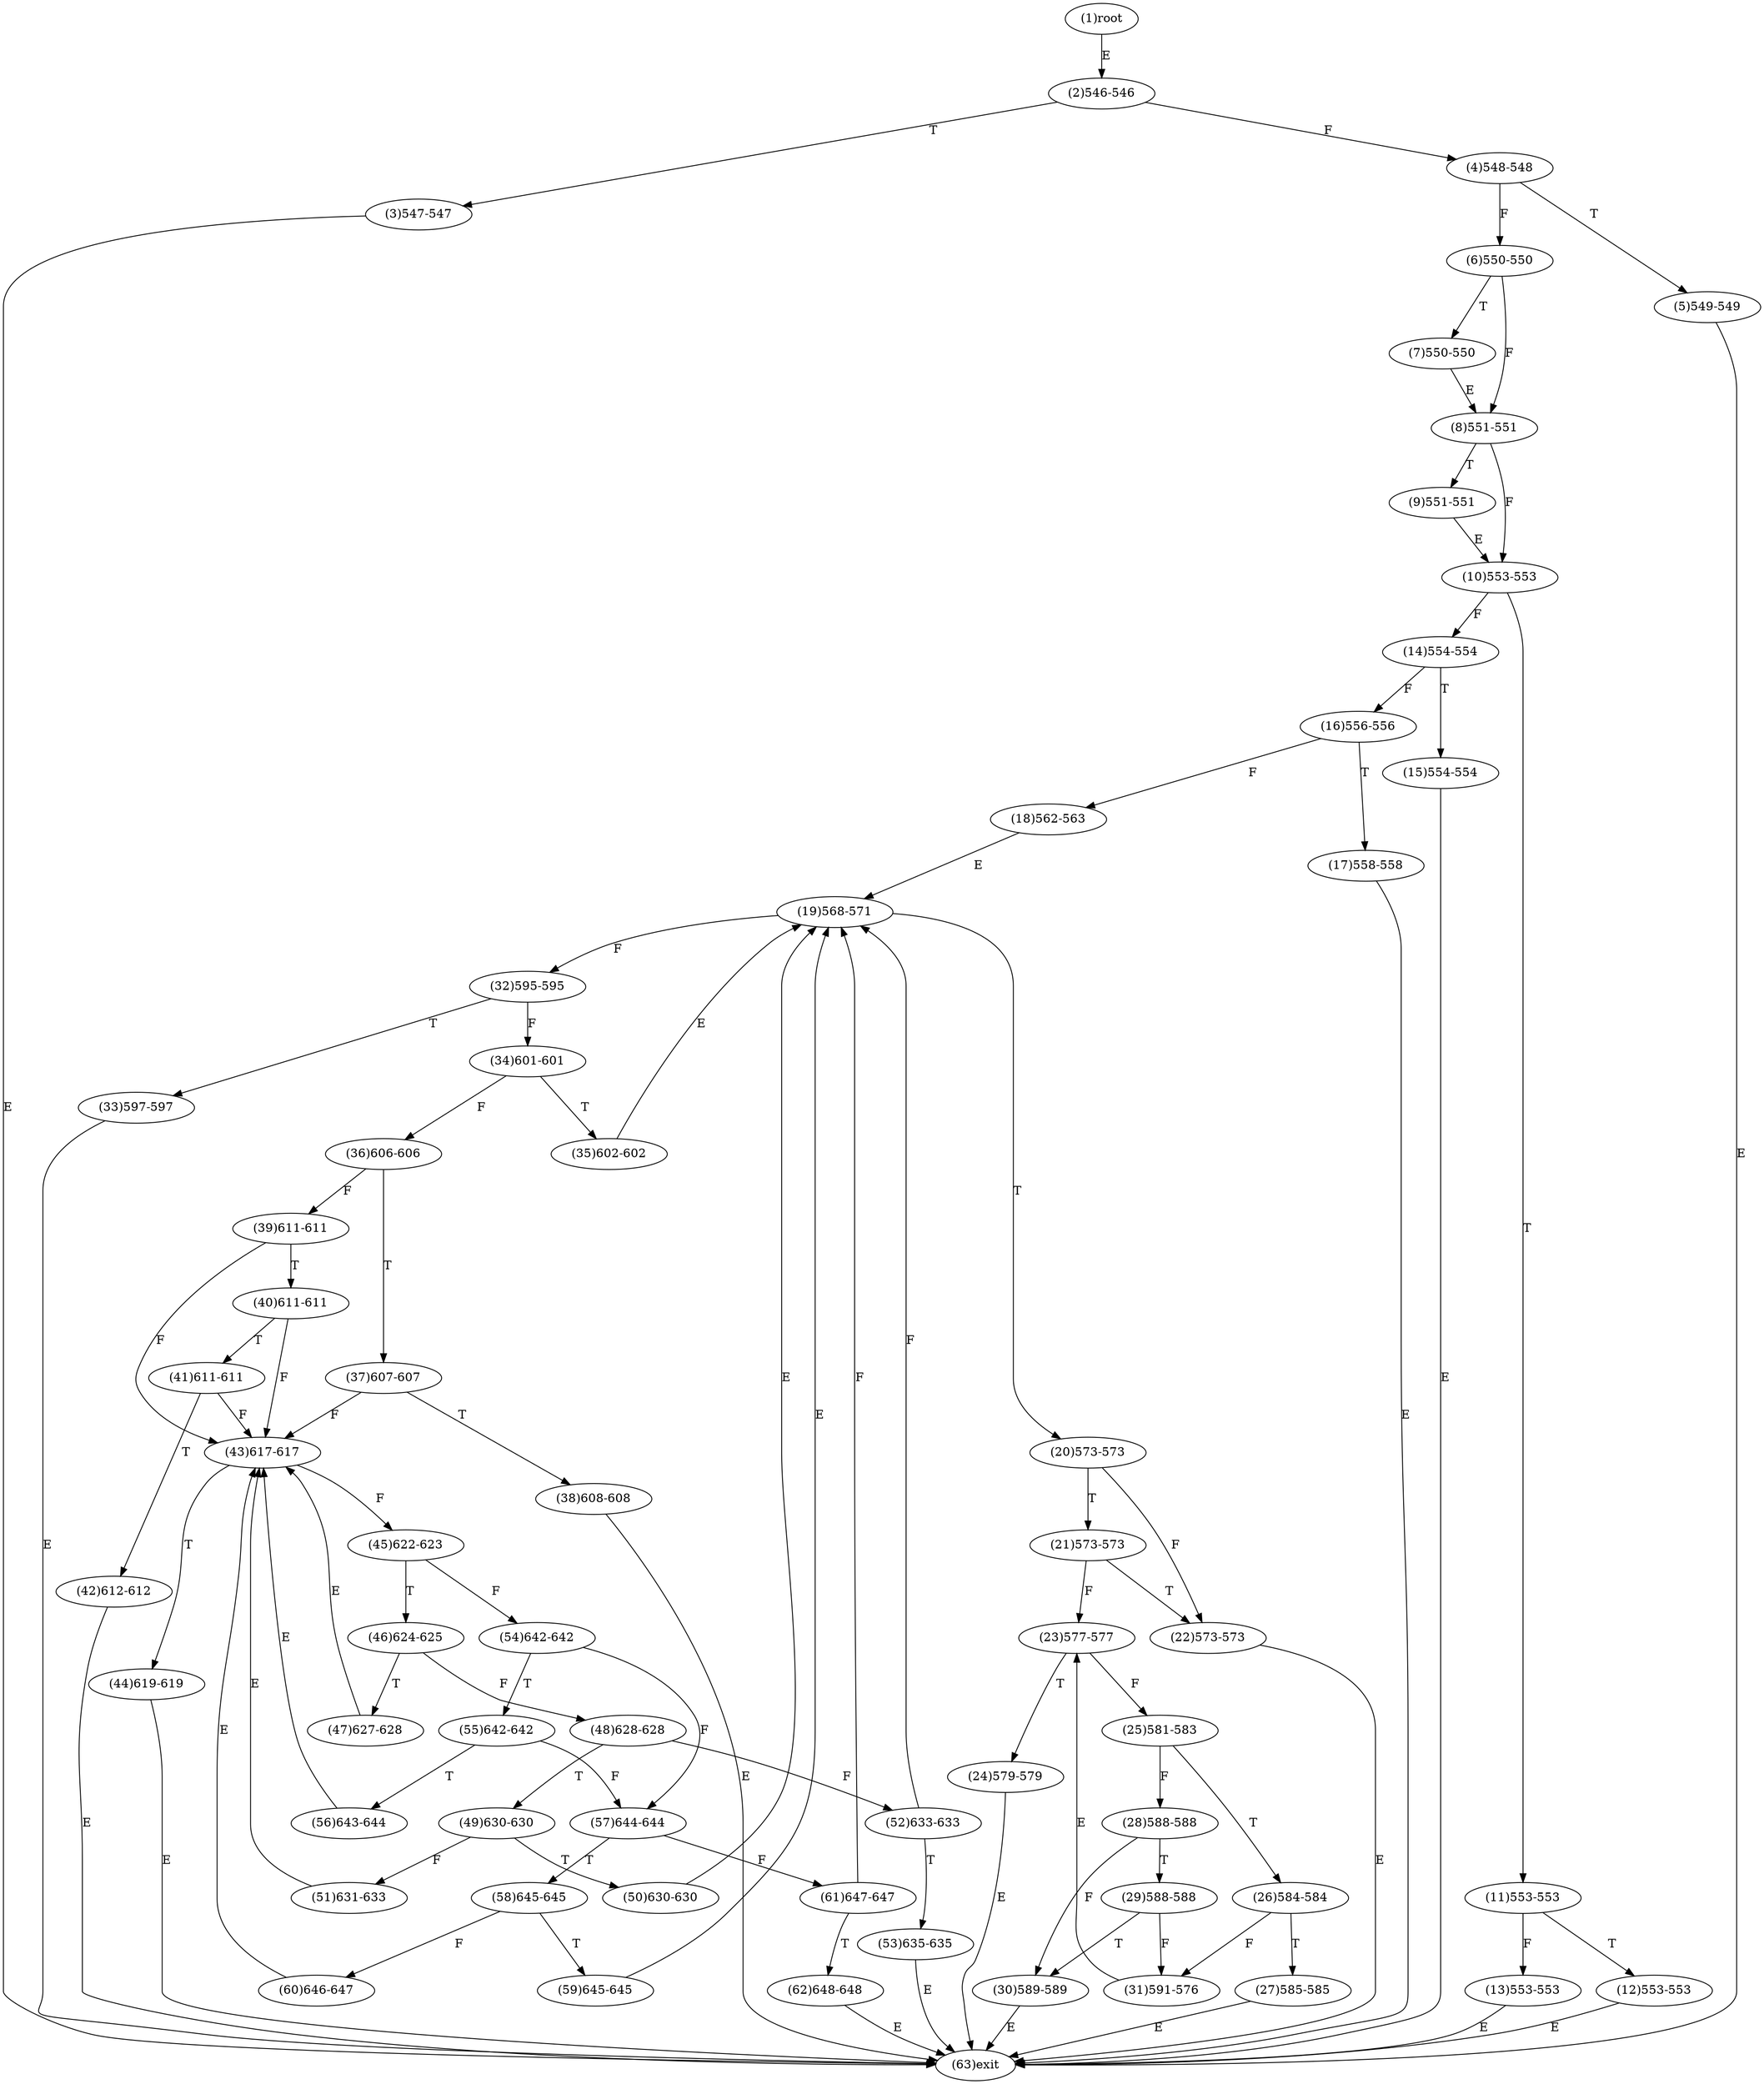 digraph "" { 
1[ label="(1)root"];
2[ label="(2)546-546"];
3[ label="(3)547-547"];
4[ label="(4)548-548"];
5[ label="(5)549-549"];
6[ label="(6)550-550"];
7[ label="(7)550-550"];
8[ label="(8)551-551"];
9[ label="(9)551-551"];
10[ label="(10)553-553"];
11[ label="(11)553-553"];
12[ label="(12)553-553"];
13[ label="(13)553-553"];
14[ label="(14)554-554"];
15[ label="(15)554-554"];
17[ label="(17)558-558"];
16[ label="(16)556-556"];
19[ label="(19)568-571"];
18[ label="(18)562-563"];
21[ label="(21)573-573"];
20[ label="(20)573-573"];
23[ label="(23)577-577"];
22[ label="(22)573-573"];
25[ label="(25)581-583"];
24[ label="(24)579-579"];
27[ label="(27)585-585"];
26[ label="(26)584-584"];
29[ label="(29)588-588"];
28[ label="(28)588-588"];
31[ label="(31)591-576"];
30[ label="(30)589-589"];
34[ label="(34)601-601"];
35[ label="(35)602-602"];
32[ label="(32)595-595"];
33[ label="(33)597-597"];
38[ label="(38)608-608"];
39[ label="(39)611-611"];
36[ label="(36)606-606"];
37[ label="(37)607-607"];
42[ label="(42)612-612"];
43[ label="(43)617-617"];
40[ label="(40)611-611"];
41[ label="(41)611-611"];
46[ label="(46)624-625"];
47[ label="(47)627-628"];
44[ label="(44)619-619"];
45[ label="(45)622-623"];
51[ label="(51)631-633"];
50[ label="(50)630-630"];
49[ label="(49)630-630"];
48[ label="(48)628-628"];
55[ label="(55)642-642"];
54[ label="(54)642-642"];
53[ label="(53)635-635"];
52[ label="(52)633-633"];
59[ label="(59)645-645"];
58[ label="(58)645-645"];
57[ label="(57)644-644"];
56[ label="(56)643-644"];
63[ label="(63)exit"];
62[ label="(62)648-648"];
61[ label="(61)647-647"];
60[ label="(60)646-647"];
1->2[ label="E"];
2->4[ label="F"];
2->3[ label="T"];
3->63[ label="E"];
4->6[ label="F"];
4->5[ label="T"];
5->63[ label="E"];
6->8[ label="F"];
6->7[ label="T"];
7->8[ label="E"];
8->10[ label="F"];
8->9[ label="T"];
9->10[ label="E"];
10->14[ label="F"];
10->11[ label="T"];
11->13[ label="F"];
11->12[ label="T"];
12->63[ label="E"];
13->63[ label="E"];
14->16[ label="F"];
14->15[ label="T"];
15->63[ label="E"];
16->18[ label="F"];
16->17[ label="T"];
17->63[ label="E"];
18->19[ label="E"];
19->32[ label="F"];
19->20[ label="T"];
20->22[ label="F"];
20->21[ label="T"];
21->23[ label="F"];
21->22[ label="T"];
22->63[ label="E"];
23->25[ label="F"];
23->24[ label="T"];
24->63[ label="E"];
25->28[ label="F"];
25->26[ label="T"];
26->31[ label="F"];
26->27[ label="T"];
27->63[ label="E"];
28->30[ label="F"];
28->29[ label="T"];
29->31[ label="F"];
29->30[ label="T"];
30->63[ label="E"];
31->23[ label="E"];
32->34[ label="F"];
32->33[ label="T"];
33->63[ label="E"];
34->36[ label="F"];
34->35[ label="T"];
35->19[ label="E"];
36->39[ label="F"];
36->37[ label="T"];
37->43[ label="F"];
37->38[ label="T"];
38->63[ label="E"];
39->43[ label="F"];
39->40[ label="T"];
40->43[ label="F"];
40->41[ label="T"];
41->43[ label="F"];
41->42[ label="T"];
42->63[ label="E"];
43->45[ label="F"];
43->44[ label="T"];
44->63[ label="E"];
45->54[ label="F"];
45->46[ label="T"];
46->48[ label="F"];
46->47[ label="T"];
47->43[ label="E"];
48->52[ label="F"];
48->49[ label="T"];
49->51[ label="F"];
49->50[ label="T"];
50->19[ label="E"];
51->43[ label="E"];
52->19[ label="F"];
52->53[ label="T"];
53->63[ label="E"];
54->57[ label="F"];
54->55[ label="T"];
55->57[ label="F"];
55->56[ label="T"];
56->43[ label="E"];
57->61[ label="F"];
57->58[ label="T"];
58->60[ label="F"];
58->59[ label="T"];
59->19[ label="E"];
60->43[ label="E"];
61->19[ label="F"];
61->62[ label="T"];
62->63[ label="E"];
}